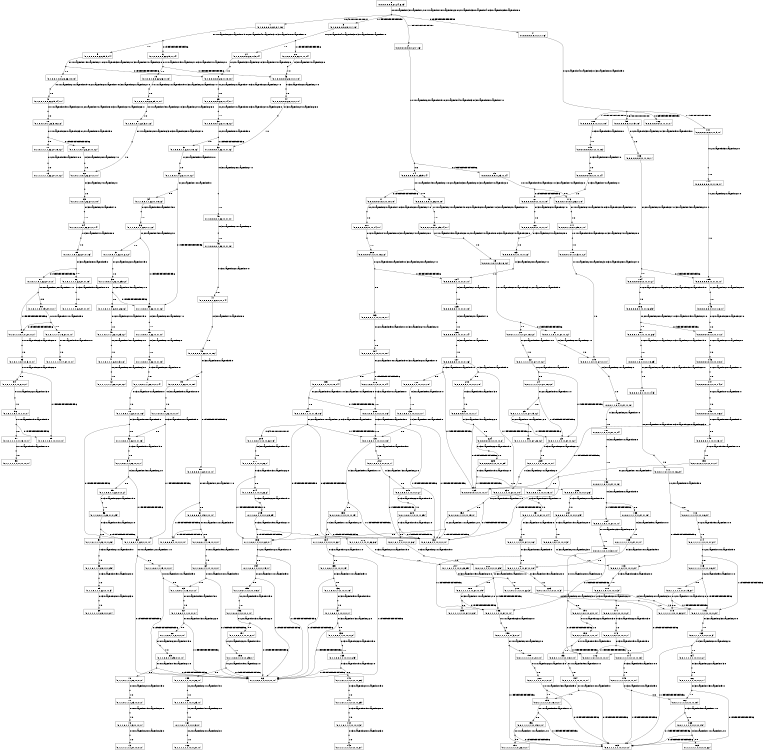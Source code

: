 digraph MDP {
size="8,5"
node [shape=box];
0 -> n0_0 [ arrowhead=none,label="0:r0_WayPoint13_WayPoint12.0r1_WayPoint18_WayPoint22.0r2_WayPoint30_WayPoint4.0r3_WayPoint25_WayPoint8.0" ];
n0_0 [ shape=point,width=0.1,height=0.1,label="" ];
n0_0 -> 1 [ label="0.6400000000000001" ];
n0_0 -> 2 [ label="0.15999999999999998" ];
n0_0 -> 3 [ label="0.15999999999999998" ];
n0_0 -> 4 [ label="0.03999999999999998" ];
1 -> n1_0 [ arrowhead=none,label="0:r1_WayPoint22_WayPoint19.0r2_WayPoint4_WayPoint3.0r3_WayPoint8_WayPoint7.0" ];
n1_0 [ shape=point,width=0.1,height=0.1,label="" ];
n1_0 -> 5 [ label="0.8" ];
n1_0 -> 6 [ label="0.19999999999999996" ];
2 -> n2_0 [ arrowhead=none,label="0:r1_WayPoint22_WayPoint19.0r2_WayPoint4_WayPoint3.0r3_WayPoint8_WayPoint7.0" ];
n2_0 [ shape=point,width=0.1,height=0.1,label="" ];
n2_0 -> 14 [ label="0.8" ];
n2_0 -> 15 [ label="0.19999999999999996" ];
3 -> n3_0 [ arrowhead=none,label="0:r2_WayPoint4_WayPoint3.0r3_WayPoint8_WayPoint7.0" ];
n3_0 [ shape=point,width=0.1,height=0.1,label="" ];
n3_0 -> 27 [ label="0.8" ];
n3_0 -> 28 [ label="0.19999999999999996" ];
4 -> n4_0 [ arrowhead=none,label="0:r2_WayPoint4_WayPoint3.0r3_WayPoint8_WayPoint9.0" ];
n4_0 [ shape=point,width=0.1,height=0.1,label="" ];
n4_0 -> 99 [ label="0.6400000000000001" ];
n4_0 -> 100 [ label="0.15999999999999998" ];
n4_0 -> 101 [ label="0.15999999999999998" ];
n4_0 -> 102 [ label="0.03999999999999998" ];
5 -> n5_0 [ arrowhead=none,label="0:r1_WayPoint19_WayPoint21.0r2_WayPoint3_WayPoint2.0r3_WayPoint7_WayPoint2.0" ];
n5_0 [ shape=point,width=0.1,height=0.1,label="" ];
n5_0 -> 7 [ label="0.8" ];
n5_0 -> 8 [ label="0.19999999999999996" ];
6 -> n6_0 [ arrowhead=none,label="0:r1_WayPoint19_WayPoint21.0r3_WayPoint7_WayPoint2.0" ];
n6_0 [ shape=point,width=0.1,height=0.1,label="" ];
n6_0 -> 43 [ label="0.19999999999999996" ];
n6_0 -> 79 [ label="0.8" ];
7 -> n7_0 [ arrowhead=none,label="0:r1_WayPoint21_WayPoint19.0r2_WayPoint2_WayPoint7.0r3_WayPoint2_WayPoint27.0" ];
n7_0 [ shape=point,width=0.1,height=0.1,label="" ];
n7_0 -> 9 [ label="1.0" ];
8 -> n8_0 [ arrowhead=none,label="0:r2_WayPoint2_WayPoint7.0r3_WayPoint2_WayPoint27.0" ];
n8_0 [ shape=point,width=0.1,height=0.1,label="" ];
n8_0 -> 29 [ label="1.0" ];
9 -> n9_0 [ arrowhead=none,label="0:r1_WayPoint19_WayPoint20.0r2_WayPoint7_WayPoint8.0r3_WayPoint27_WayPoint28.0" ];
n9_0 [ shape=point,width=0.1,height=0.1,label="" ];
n9_0 -> 10 [ label="1.0" ];
10 -> n10_0 [ arrowhead=none,label="0:r1_WayPoint20_WayPoint23.0r2_WayPoint8_WayPoint9.0" ];
n10_0 [ shape=point,width=0.1,height=0.1,label="" ];
n10_0 -> 11 [ label="0.8" ];
n10_0 -> 12 [ label="0.19999999999999996" ];
11 -> n11_0 [ arrowhead=none,label="0:r2_WayPoint9_WayPoint10.0" ];
n11_0 [ shape=point,width=0.1,height=0.1,label="" ];
n11_0 -> 13 [ label="1.0" ];
12 -> n12_0 [ arrowhead=none,label="0:r3_WayPoint28_WayPoint27.0" ];
n12_0 [ shape=point,width=0.1,height=0.1,label="" ];
n12_0 -> 82 [ label="1.0" ];
14 -> n14_0 [ arrowhead=none,label="0:r1_WayPoint19_WayPoint21.0r2_WayPoint3_WayPoint2.0r3_WayPoint7_WayPoint2.0" ];
n14_0 [ shape=point,width=0.1,height=0.1,label="" ];
n14_0 -> 16 [ label="0.8" ];
n14_0 -> 17 [ label="0.19999999999999996" ];
15 -> n15_0 [ arrowhead=none,label="0:r1_WayPoint19_WayPoint21.0r3_WayPoint7_WayPoint2.0" ];
n15_0 [ shape=point,width=0.1,height=0.1,label="" ];
n15_0 -> 176 [ label="0.8" ];
n15_0 -> 121 [ label="0.19999999999999996" ];
16 -> n16_0 [ arrowhead=none,label="0:r1_WayPoint21_WayPoint19.0r2_WayPoint2_WayPoint7.0r3_WayPoint2_WayPoint27.0" ];
n16_0 [ shape=point,width=0.1,height=0.1,label="" ];
n16_0 -> 18 [ label="1.0" ];
17 -> n17_0 [ arrowhead=none,label="0:r2_WayPoint2_WayPoint7.0r3_WayPoint2_WayPoint27.0" ];
n17_0 [ shape=point,width=0.1,height=0.1,label="" ];
n17_0 -> 201 [ label="1.0" ];
18 -> n18_0 [ arrowhead=none,label="0:r1_WayPoint19_WayPoint20.0r2_WayPoint7_WayPoint8.0r3_WayPoint27_WayPoint28.0" ];
n18_0 [ shape=point,width=0.1,height=0.1,label="" ];
n18_0 -> 19 [ label="1.0" ];
19 -> n19_0 [ arrowhead=none,label="0:r1_WayPoint20_WayPoint23.0r2_WayPoint8_WayPoint9.0" ];
n19_0 [ shape=point,width=0.1,height=0.1,label="" ];
n19_0 -> 20 [ label="0.8" ];
n19_0 -> 21 [ label="0.19999999999999996" ];
20 -> n20_0 [ arrowhead=none,label="0:r2_WayPoint9_WayPoint10.0" ];
n20_0 [ shape=point,width=0.1,height=0.1,label="" ];
n20_0 -> 22 [ label="1.0" ];
21 -> n21_0 [ arrowhead=none,label="0:r3_WayPoint28_WayPoint27.0" ];
n21_0 [ shape=point,width=0.1,height=0.1,label="" ];
n21_0 -> 179 [ label="1.0" ];
22 -> n22_0 [ arrowhead=none,label="0:r2_WayPoint10_WayPoint9.0" ];
n22_0 [ shape=point,width=0.1,height=0.1,label="" ];
n22_0 -> 23 [ label="0.19999999999999996" ];
n22_0 -> 24 [ label="0.8" ];
23 -> n23_0 [ arrowhead=none,label="0:r3_WayPoint28_WayPoint27.0" ];
n23_0 [ shape=point,width=0.1,height=0.1,label="" ];
n23_0 -> 229 [ label="1.0" ];
24 -> n24_0 [ arrowhead=none,label="0:r2_WayPoint9_WayPoint11.0" ];
n24_0 [ shape=point,width=0.1,height=0.1,label="" ];
n24_0 -> 23 [ label="0.19999999999999996" ];
n24_0 -> 25 [ label="0.8" ];
25 -> n25_0 [ arrowhead=none,label="0:r2_WayPoint11_WayPoint12.0" ];
n25_0 [ shape=point,width=0.1,height=0.1,label="" ];
n25_0 -> 23 [ label="0.19999999999999996" ];
n25_0 -> 26 [ label="0.8" ];
27 -> n27_0 [ arrowhead=none,label="0:r2_WayPoint3_WayPoint2.0r3_WayPoint7_WayPoint2.0" ];
n27_0 [ shape=point,width=0.1,height=0.1,label="" ];
n27_0 -> 8 [ label="1.0" ];
28 -> n28_0 [ arrowhead=none,label="0:r3_WayPoint7_WayPoint2.0" ];
n28_0 [ shape=point,width=0.1,height=0.1,label="" ];
n28_0 -> 43 [ label="1.0" ];
29 -> n29_0 [ arrowhead=none,label="0:r2_WayPoint7_WayPoint8.0r3_WayPoint27_WayPoint28.0" ];
n29_0 [ shape=point,width=0.1,height=0.1,label="" ];
n29_0 -> 30 [ label="1.0" ];
30 -> n30_0 [ arrowhead=none,label="0:r2_WayPoint8_WayPoint9.0" ];
n30_0 [ shape=point,width=0.1,height=0.1,label="" ];
n30_0 -> 32 [ label="0.19999999999999996" ];
n30_0 -> 31 [ label="0.8" ];
31 -> n31_0 [ arrowhead=none,label="0:r2_WayPoint9_WayPoint10.0" ];
n31_0 [ shape=point,width=0.1,height=0.1,label="" ];
n31_0 -> 33 [ label="1.0" ];
32 -> n32_0 [ arrowhead=none,label="0:r3_WayPoint28_WayPoint27.0" ];
n32_0 [ shape=point,width=0.1,height=0.1,label="" ];
n32_0 -> 45 [ label="1.0" ];
33 -> n33_0 [ arrowhead=none,label="0:r2_WayPoint10_WayPoint9.0" ];
n33_0 [ shape=point,width=0.1,height=0.1,label="" ];
n33_0 -> 34 [ label="0.8" ];
n33_0 -> 35 [ label="0.19999999999999996" ];
34 -> n34_0 [ arrowhead=none,label="0:r2_WayPoint9_WayPoint15.0" ];
n34_0 [ shape=point,width=0.1,height=0.1,label="" ];
n34_0 -> 36 [ label="1.0" ];
35 -> n35_0 [ arrowhead=none,label="0:r3_WayPoint28_WayPoint27.0" ];
n35_0 [ shape=point,width=0.1,height=0.1,label="" ];
n35_0 -> 75 [ label="1.0" ];
36 -> n36_0 [ arrowhead=none,label="0:r2_WayPoint15_WayPoint22.0" ];
n36_0 [ shape=point,width=0.1,height=0.1,label="" ];
n36_0 -> 35 [ label="0.19999999999999996" ];
n36_0 -> 37 [ label="0.8" ];
37 -> n37_0 [ arrowhead=none,label="0:r2_WayPoint22_WayPoint19.0" ];
n37_0 [ shape=point,width=0.1,height=0.1,label="" ];
n37_0 -> 38 [ label="1.0" ];
38 -> n38_0 [ arrowhead=none,label="0:r2_WayPoint19_WayPoint21.0" ];
n38_0 [ shape=point,width=0.1,height=0.1,label="" ];
n38_0 -> 35 [ label="0.19999999999999996" ];
n38_0 -> 39 [ label="0.8" ];
39 -> n39_0 [ arrowhead=none,label="0:r2_WayPoint21_WayPoint19.0" ];
n39_0 [ shape=point,width=0.1,height=0.1,label="" ];
n39_0 -> 40 [ label="1.0" ];
40 -> n40_0 [ arrowhead=none,label="0:r2_WayPoint19_WayPoint20.0" ];
n40_0 [ shape=point,width=0.1,height=0.1,label="" ];
n40_0 -> 41 [ label="1.0" ];
41 -> n41_0 [ arrowhead=none,label="0:r2_WayPoint20_WayPoint23.0" ];
n41_0 [ shape=point,width=0.1,height=0.1,label="" ];
n41_0 -> 42 [ label="1.0" ];
43 -> n43_0 [ arrowhead=none,label="0:r3_WayPoint2_WayPoint27.0" ];
n43_0 [ shape=point,width=0.1,height=0.1,label="" ];
n43_0 -> 44 [ label="1.0" ];
44 -> n44_0 [ arrowhead=none,label="0:r3_WayPoint27_WayPoint28.0" ];
n44_0 [ shape=point,width=0.1,height=0.1,label="" ];
n44_0 -> 32 [ label="1.0" ];
45 -> n45_0 [ arrowhead=none,label="0:r3_WayPoint27_WayPoint2.0" ];
n45_0 [ shape=point,width=0.1,height=0.1,label="" ];
n45_0 -> 46 [ label="1.0" ];
46 -> n46_0 [ arrowhead=none,label="0:r3_WayPoint2_WayPoint7.0" ];
n46_0 [ shape=point,width=0.1,height=0.1,label="" ];
n46_0 -> 47 [ label="1.0" ];
47 -> n47_0 [ arrowhead=none,label="0:r3_WayPoint7_WayPoint8.0" ];
n47_0 [ shape=point,width=0.1,height=0.1,label="" ];
n47_0 -> 48 [ label="1.0" ];
48 -> n48_0 [ arrowhead=none,label="0:r3_WayPoint8_WayPoint9.0" ];
n48_0 [ shape=point,width=0.1,height=0.1,label="" ];
n48_0 -> 49 [ label="0.8" ];
n48_0 -> 50 [ label="0.19999999999999996" ];
49 -> n49_0 [ arrowhead=none,label="0:r3_WayPoint9_WayPoint10.0" ];
n49_0 [ shape=point,width=0.1,height=0.1,label="" ];
n49_0 -> 51 [ label="1.0" ];
50 -> n50_0 [ arrowhead=none,label="0:r0_WayPoint12_WayPoint11.0" ];
n50_0 [ shape=point,width=0.1,height=0.1,label="" ];
n50_0 -> 61 [ label="0.8" ];
n50_0 -> 62 [ label="0.19999999999999996" ];
51 -> n51_0 [ arrowhead=none,label="0:r3_WayPoint10_WayPoint9.0" ];
n51_0 [ shape=point,width=0.1,height=0.1,label="" ];
n51_0 -> 52 [ label="0.8" ];
n51_0 -> 53 [ label="0.19999999999999996" ];
52 -> n52_0 [ arrowhead=none,label="0:r3_WayPoint9_WayPoint15.0" ];
n52_0 [ shape=point,width=0.1,height=0.1,label="" ];
n52_0 -> 54 [ label="1.0" ];
53 -> n53_0 [ arrowhead=none,label="0:r0_WayPoint12_WayPoint11.0" ];
n53_0 [ shape=point,width=0.1,height=0.1,label="" ];
n53_0 -> 66 [ label="0.19999999999999996" ];
n53_0 -> 74 [ label="0.8" ];
54 -> n54_0 [ arrowhead=none,label="0:r3_WayPoint15_WayPoint22.0" ];
n54_0 [ shape=point,width=0.1,height=0.1,label="" ];
n54_0 -> 53 [ label="0.19999999999999996" ];
n54_0 -> 55 [ label="0.8" ];
55 -> n55_0 [ arrowhead=none,label="0:r3_WayPoint22_WayPoint19.0" ];
n55_0 [ shape=point,width=0.1,height=0.1,label="" ];
n55_0 -> 56 [ label="1.0" ];
56 -> n56_0 [ arrowhead=none,label="0:r3_WayPoint19_WayPoint21.0" ];
n56_0 [ shape=point,width=0.1,height=0.1,label="" ];
n56_0 -> 53 [ label="0.19999999999999996" ];
n56_0 -> 57 [ label="0.8" ];
57 -> n57_0 [ arrowhead=none,label="0:r3_WayPoint21_WayPoint19.0" ];
n57_0 [ shape=point,width=0.1,height=0.1,label="" ];
n57_0 -> 58 [ label="1.0" ];
58 -> n58_0 [ arrowhead=none,label="0:r3_WayPoint19_WayPoint20.0" ];
n58_0 [ shape=point,width=0.1,height=0.1,label="" ];
n58_0 -> 59 [ label="1.0" ];
59 -> n59_0 [ arrowhead=none,label="0:r3_WayPoint20_WayPoint23.0" ];
n59_0 [ shape=point,width=0.1,height=0.1,label="" ];
n59_0 -> 60 [ label="1.0" ];
61 -> n61_0 [ arrowhead=none,label="0:r0_WayPoint11_WayPoint9.0" ];
n61_0 [ shape=point,width=0.1,height=0.1,label="" ];
n61_0 -> 62 [ label="0.19999999999999996" ];
n61_0 -> 63 [ label="0.8" ];
63 -> n63_0 [ arrowhead=none,label="0:r0_WayPoint9_WayPoint10.0" ];
n63_0 [ shape=point,width=0.1,height=0.1,label="" ];
n63_0 -> 64 [ label="1.0" ];
64 -> n64_0 [ arrowhead=none,label="0:r0_WayPoint10_WayPoint9.0" ];
n64_0 [ shape=point,width=0.1,height=0.1,label="" ];
n64_0 -> 65 [ label="0.8" ];
n64_0 -> 66 [ label="0.19999999999999996" ];
65 -> n65_0 [ arrowhead=none,label="0:r0_WayPoint9_WayPoint15.0" ];
n65_0 [ shape=point,width=0.1,height=0.1,label="" ];
n65_0 -> 67 [ label="1.0" ];
67 -> n67_0 [ arrowhead=none,label="0:r0_WayPoint15_WayPoint22.0" ];
n67_0 [ shape=point,width=0.1,height=0.1,label="" ];
n67_0 -> 66 [ label="0.19999999999999996" ];
n67_0 -> 68 [ label="0.8" ];
68 -> n68_0 [ arrowhead=none,label="0:r0_WayPoint22_WayPoint19.0" ];
n68_0 [ shape=point,width=0.1,height=0.1,label="" ];
n68_0 -> 69 [ label="1.0" ];
69 -> n69_0 [ arrowhead=none,label="0:r0_WayPoint19_WayPoint21.0" ];
n69_0 [ shape=point,width=0.1,height=0.1,label="" ];
n69_0 -> 66 [ label="0.19999999999999996" ];
n69_0 -> 70 [ label="0.8" ];
70 -> n70_0 [ arrowhead=none,label="0:r0_WayPoint21_WayPoint19.0" ];
n70_0 [ shape=point,width=0.1,height=0.1,label="" ];
n70_0 -> 71 [ label="1.0" ];
71 -> n71_0 [ arrowhead=none,label="0:r0_WayPoint19_WayPoint20.0" ];
n71_0 [ shape=point,width=0.1,height=0.1,label="" ];
n71_0 -> 72 [ label="1.0" ];
72 -> n72_0 [ arrowhead=none,label="0:r0_WayPoint20_WayPoint23.0" ];
n72_0 [ shape=point,width=0.1,height=0.1,label="" ];
n72_0 -> 73 [ label="1.0" ];
74 -> n74_0 [ arrowhead=none,label="0:r0_WayPoint11_WayPoint9.0" ];
n74_0 [ shape=point,width=0.1,height=0.1,label="" ];
n74_0 -> 65 [ label="0.8" ];
n74_0 -> 66 [ label="0.19999999999999996" ];
75 -> n75_0 [ arrowhead=none,label="0:r3_WayPoint27_WayPoint2.0" ];
n75_0 [ shape=point,width=0.1,height=0.1,label="" ];
n75_0 -> 76 [ label="1.0" ];
76 -> n76_0 [ arrowhead=none,label="0:r3_WayPoint2_WayPoint7.0" ];
n76_0 [ shape=point,width=0.1,height=0.1,label="" ];
n76_0 -> 77 [ label="1.0" ];
77 -> n77_0 [ arrowhead=none,label="0:r3_WayPoint7_WayPoint8.0" ];
n77_0 [ shape=point,width=0.1,height=0.1,label="" ];
n77_0 -> 78 [ label="1.0" ];
78 -> n78_0 [ arrowhead=none,label="0:r3_WayPoint8_WayPoint9.0" ];
n78_0 [ shape=point,width=0.1,height=0.1,label="" ];
n78_0 -> 52 [ label="0.8" ];
n78_0 -> 53 [ label="0.19999999999999996" ];
79 -> n79_0 [ arrowhead=none,label="0:r1_WayPoint21_WayPoint19.0r3_WayPoint2_WayPoint27.0" ];
n79_0 [ shape=point,width=0.1,height=0.1,label="" ];
n79_0 -> 80 [ label="1.0" ];
80 -> n80_0 [ arrowhead=none,label="0:r1_WayPoint19_WayPoint20.0r3_WayPoint27_WayPoint28.0" ];
n80_0 [ shape=point,width=0.1,height=0.1,label="" ];
n80_0 -> 81 [ label="1.0" ];
81 -> n81_0 [ arrowhead=none,label="0:r1_WayPoint20_WayPoint23.0r3_WayPoint28_WayPoint27.0" ];
n81_0 [ shape=point,width=0.1,height=0.1,label="" ];
n81_0 -> 82 [ label="1.0" ];
82 -> n82_0 [ arrowhead=none,label="0:r3_WayPoint27_WayPoint2.0" ];
n82_0 [ shape=point,width=0.1,height=0.1,label="" ];
n82_0 -> 83 [ label="1.0" ];
83 -> n83_0 [ arrowhead=none,label="0:r3_WayPoint2_WayPoint7.0" ];
n83_0 [ shape=point,width=0.1,height=0.1,label="" ];
n83_0 -> 84 [ label="1.0" ];
84 -> n84_0 [ arrowhead=none,label="0:r3_WayPoint7_WayPoint8.0" ];
n84_0 [ shape=point,width=0.1,height=0.1,label="" ];
n84_0 -> 85 [ label="1.0" ];
85 -> n85_0 [ arrowhead=none,label="0:r3_WayPoint8_WayPoint9.0" ];
n85_0 [ shape=point,width=0.1,height=0.1,label="" ];
n85_0 -> 86 [ label="0.8" ];
n85_0 -> 87 [ label="0.19999999999999996" ];
86 -> n86_0 [ arrowhead=none,label="0:r3_WayPoint9_WayPoint10.0" ];
n86_0 [ shape=point,width=0.1,height=0.1,label="" ];
n86_0 -> 88 [ label="1.0" ];
87 -> n87_0 [ arrowhead=none,label="0:r0_WayPoint12_WayPoint11.0" ];
n87_0 [ shape=point,width=0.1,height=0.1,label="" ];
n87_0 -> 89 [ label="0.19999999999999996" ];
n87_0 -> 90 [ label="0.8" ];
89 -> n89_0 [ arrowhead=none,label="0:r1_WayPoint23_WayPoint20.0" ];
n89_0 [ shape=point,width=0.1,height=0.1,label="" ];
n89_0 -> 93 [ label="1.0" ];
90 -> n90_0 [ arrowhead=none,label="0:r0_WayPoint11_WayPoint9.0" ];
n90_0 [ shape=point,width=0.1,height=0.1,label="" ];
n90_0 -> 89 [ label="0.19999999999999996" ];
n90_0 -> 91 [ label="0.8" ];
91 -> n91_0 [ arrowhead=none,label="0:r0_WayPoint9_WayPoint10.0" ];
n91_0 [ shape=point,width=0.1,height=0.1,label="" ];
n91_0 -> 92 [ label="1.0" ];
93 -> n93_0 [ arrowhead=none,label="0:r1_WayPoint20_WayPoint22.0" ];
n93_0 [ shape=point,width=0.1,height=0.1,label="" ];
n93_0 -> 94 [ label="0.8" ];
n93_0 -> 95 [ label="0.19999999999999996" ];
94 -> n94_0 [ arrowhead=none,label="0:r1_WayPoint22_WayPoint15.0" ];
n94_0 [ shape=point,width=0.1,height=0.1,label="" ];
n94_0 -> 96 [ label="1.0" ];
96 -> n96_0 [ arrowhead=none,label="0:r1_WayPoint15_WayPoint9.0" ];
n96_0 [ shape=point,width=0.1,height=0.1,label="" ];
n96_0 -> 97 [ label="0.8" ];
n96_0 -> 95 [ label="0.19999999999999996" ];
97 -> n97_0 [ arrowhead=none,label="0:r1_WayPoint9_WayPoint10.0" ];
n97_0 [ shape=point,width=0.1,height=0.1,label="" ];
n97_0 -> 98 [ label="1.0" ];
99 -> n99_0 [ arrowhead=none,label="0:r2_WayPoint3_WayPoint2.0r3_WayPoint9_WayPoint15.0" ];
n99_0 [ shape=point,width=0.1,height=0.1,label="" ];
n99_0 -> 103 [ label="1.0" ];
100 -> n100_0 [ arrowhead=none,label="0:r3_WayPoint9_WayPoint8.0" ];
n100_0 [ shape=point,width=0.1,height=0.1,label="" ];
n100_0 -> 119 [ label="1.0" ];
101 -> n101_0 [ arrowhead=none,label="0:r2_WayPoint3_WayPoint2.0" ];
n101_0 [ shape=point,width=0.1,height=0.1,label="" ];
n101_0 -> 144 [ label="1.0" ];
103 -> n103_0 [ arrowhead=none,label="0:r2_WayPoint2_WayPoint27.0r3_WayPoint15_WayPoint22.0" ];
n103_0 [ shape=point,width=0.1,height=0.1,label="" ];
n103_0 -> 104 [ label="0.8" ];
n103_0 -> 105 [ label="0.19999999999999996" ];
104 -> n104_0 [ arrowhead=none,label="0:r2_WayPoint27_WayPoint28.0r3_WayPoint22_WayPoint19.0" ];
n104_0 [ shape=point,width=0.1,height=0.1,label="" ];
n104_0 -> 106 [ label="1.0" ];
105 -> n105_0 [ arrowhead=none,label="0:r2_WayPoint27_WayPoint28.0" ];
n105_0 [ shape=point,width=0.1,height=0.1,label="" ];
n105_0 -> 145 [ label="1.0" ];
106 -> n106_0 [ arrowhead=none,label="0:r2_WayPoint28_WayPoint27.0r3_WayPoint19_WayPoint21.0" ];
n106_0 [ shape=point,width=0.1,height=0.1,label="" ];
n106_0 -> 107 [ label="0.8" ];
n106_0 -> 108 [ label="0.19999999999999996" ];
107 -> n107_0 [ arrowhead=none,label="0:r2_WayPoint27_WayPoint2.0r3_WayPoint21_WayPoint19.0" ];
n107_0 [ shape=point,width=0.1,height=0.1,label="" ];
n107_0 -> 109 [ label="1.0" ];
108 -> n108_0 [ arrowhead=none,label="0:r2_WayPoint27_WayPoint2.0" ];
n108_0 [ shape=point,width=0.1,height=0.1,label="" ];
n108_0 -> 146 [ label="1.0" ];
109 -> n109_0 [ arrowhead=none,label="0:r2_WayPoint2_WayPoint7.0r3_WayPoint19_WayPoint20.0" ];
n109_0 [ shape=point,width=0.1,height=0.1,label="" ];
n109_0 -> 110 [ label="1.0" ];
110 -> n110_0 [ arrowhead=none,label="0:r2_WayPoint7_WayPoint8.0r3_WayPoint20_WayPoint23.0" ];
n110_0 [ shape=point,width=0.1,height=0.1,label="" ];
n110_0 -> 111 [ label="1.0" ];
111 -> n111_0 [ arrowhead=none,label="0:r2_WayPoint8_WayPoint9.0" ];
n111_0 [ shape=point,width=0.1,height=0.1,label="" ];
n111_0 -> 112 [ label="0.8" ];
n111_0 -> 113 [ label="0.19999999999999996" ];
112 -> n112_0 [ arrowhead=none,label="0:r2_WayPoint9_WayPoint10.0" ];
n112_0 [ shape=point,width=0.1,height=0.1,label="" ];
n112_0 -> 114 [ label="1.0" ];
113 -> n113_0 [ arrowhead=none,label="0:r3_WayPoint23_WayPoint20.0" ];
n113_0 [ shape=point,width=0.1,height=0.1,label="" ];
n113_0 -> 170 [ label="1.0" ];
114 -> n114_0 [ arrowhead=none,label="0:r2_WayPoint10_WayPoint9.0" ];
n114_0 [ shape=point,width=0.1,height=0.1,label="" ];
n114_0 -> 115 [ label="0.8" ];
n114_0 -> 116 [ label="0.19999999999999996" ];
115 -> n115_0 [ arrowhead=none,label="0:r2_WayPoint9_WayPoint11.0" ];
n115_0 [ shape=point,width=0.1,height=0.1,label="" ];
n115_0 -> 116 [ label="0.19999999999999996" ];
n115_0 -> 117 [ label="0.8" ];
116 -> n116_0 [ arrowhead=none,label="0:r3_WayPoint23_WayPoint20.0" ];
n116_0 [ shape=point,width=0.1,height=0.1,label="" ];
n116_0 -> 163 [ label="1.0" ];
117 -> n117_0 [ arrowhead=none,label="0:r2_WayPoint11_WayPoint12.0" ];
n117_0 [ shape=point,width=0.1,height=0.1,label="" ];
n117_0 -> 116 [ label="0.19999999999999996" ];
n117_0 -> 118 [ label="0.8" ];
119 -> n119_0 [ arrowhead=none,label="0:r3_WayPoint8_WayPoint7.0" ];
n119_0 [ shape=point,width=0.1,height=0.1,label="" ];
n119_0 -> 120 [ label="1.0" ];
120 -> n120_0 [ arrowhead=none,label="0:r3_WayPoint7_WayPoint2.0" ];
n120_0 [ shape=point,width=0.1,height=0.1,label="" ];
n120_0 -> 121 [ label="1.0" ];
121 -> n121_0 [ arrowhead=none,label="0:r3_WayPoint2_WayPoint27.0" ];
n121_0 [ shape=point,width=0.1,height=0.1,label="" ];
n121_0 -> 122 [ label="1.0" ];
122 -> n122_0 [ arrowhead=none,label="0:r3_WayPoint27_WayPoint28.0" ];
n122_0 [ shape=point,width=0.1,height=0.1,label="" ];
n122_0 -> 123 [ label="1.0" ];
123 -> n123_0 [ arrowhead=none,label="0:r3_WayPoint28_WayPoint27.0" ];
n123_0 [ shape=point,width=0.1,height=0.1,label="" ];
n123_0 -> 124 [ label="1.0" ];
124 -> n124_0 [ arrowhead=none,label="0:r3_WayPoint27_WayPoint2.0" ];
n124_0 [ shape=point,width=0.1,height=0.1,label="" ];
n124_0 -> 125 [ label="1.0" ];
125 -> n125_0 [ arrowhead=none,label="0:r3_WayPoint2_WayPoint7.0" ];
n125_0 [ shape=point,width=0.1,height=0.1,label="" ];
n125_0 -> 126 [ label="1.0" ];
126 -> n126_0 [ arrowhead=none,label="0:r3_WayPoint7_WayPoint8.0" ];
n126_0 [ shape=point,width=0.1,height=0.1,label="" ];
n126_0 -> 127 [ label="1.0" ];
127 -> n127_0 [ arrowhead=none,label="0:r3_WayPoint8_WayPoint9.0" ];
n127_0 [ shape=point,width=0.1,height=0.1,label="" ];
n127_0 -> 128 [ label="0.8" ];
n127_0 -> 129 [ label="0.19999999999999996" ];
127 -> n127_1 [ arrowhead=none,label="1:r3_WayPoint8_WayPoint9.0" ];
n127_1 [ shape=point,width=0.1,height=0.1,label="" ];
n127_1 -> 129 [ label="0.19999999999999996" ];
n127_1 -> 210 [ label="0.8" ];
128 -> n128_0 [ arrowhead=none,label="0:r3_WayPoint9_WayPoint10.0" ];
n128_0 [ shape=point,width=0.1,height=0.1,label="" ];
n128_0 -> 130 [ label="1.0" ];
130 -> n130_0 [ arrowhead=none,label="0:r3_WayPoint10_WayPoint9.0" ];
n130_0 [ shape=point,width=0.1,height=0.1,label="" ];
n130_0 -> 131 [ label="0.8" ];
n130_0 -> 132 [ label="0.19999999999999996" ];
131 -> n131_0 [ arrowhead=none,label="0:r3_WayPoint9_WayPoint11.0" ];
n131_0 [ shape=point,width=0.1,height=0.1,label="" ];
n131_0 -> 132 [ label="0.19999999999999996" ];
n131_0 -> 133 [ label="0.8" ];
131 -> n131_1 [ arrowhead=none,label="1:r3_WayPoint9_WayPoint15.0" ];
n131_1 [ shape=point,width=0.1,height=0.1,label="" ];
n131_1 -> 212 [ label="1.0" ];
133 -> n133_0 [ arrowhead=none,label="0:r3_WayPoint11_WayPoint12.0" ];
n133_0 [ shape=point,width=0.1,height=0.1,label="" ];
n133_0 -> 132 [ label="0.19999999999999996" ];
n133_0 -> 134 [ label="0.8" ];
134 -> n134_0 [ arrowhead=none,label="0:r3_WayPoint12_WayPoint11.0" ];
n134_0 [ shape=point,width=0.1,height=0.1,label="" ];
n134_0 -> 66 [ label="0.19999999999999996" ];
n134_0 -> 135 [ label="0.8" ];
135 -> n135_0 [ arrowhead=none,label="0:r3_WayPoint11_WayPoint9.0" ];
n135_0 [ shape=point,width=0.1,height=0.1,label="" ];
n135_0 -> 66 [ label="0.19999999999999996" ];
n135_0 -> 136 [ label="0.8" ];
136 -> n136_0 [ arrowhead=none,label="0:r3_WayPoint9_WayPoint15.0" ];
n136_0 [ shape=point,width=0.1,height=0.1,label="" ];
n136_0 -> 137 [ label="1.0" ];
137 -> n137_0 [ arrowhead=none,label="0:r3_WayPoint15_WayPoint22.0" ];
n137_0 [ shape=point,width=0.1,height=0.1,label="" ];
n137_0 -> 66 [ label="0.19999999999999996" ];
n137_0 -> 138 [ label="0.8" ];
138 -> n138_0 [ arrowhead=none,label="0:r3_WayPoint22_WayPoint19.0" ];
n138_0 [ shape=point,width=0.1,height=0.1,label="" ];
n138_0 -> 139 [ label="1.0" ];
139 -> n139_0 [ arrowhead=none,label="0:r3_WayPoint19_WayPoint21.0" ];
n139_0 [ shape=point,width=0.1,height=0.1,label="" ];
n139_0 -> 66 [ label="0.19999999999999996" ];
n139_0 -> 140 [ label="0.8" ];
140 -> n140_0 [ arrowhead=none,label="0:r3_WayPoint21_WayPoint19.0" ];
n140_0 [ shape=point,width=0.1,height=0.1,label="" ];
n140_0 -> 141 [ label="1.0" ];
141 -> n141_0 [ arrowhead=none,label="0:r3_WayPoint19_WayPoint20.0" ];
n141_0 [ shape=point,width=0.1,height=0.1,label="" ];
n141_0 -> 142 [ label="1.0" ];
142 -> n142_0 [ arrowhead=none,label="0:r3_WayPoint20_WayPoint23.0" ];
n142_0 [ shape=point,width=0.1,height=0.1,label="" ];
n142_0 -> 143 [ label="1.0" ];
144 -> n144_0 [ arrowhead=none,label="0:r2_WayPoint2_WayPoint27.0" ];
n144_0 [ shape=point,width=0.1,height=0.1,label="" ];
n144_0 -> 105 [ label="1.0" ];
145 -> n145_0 [ arrowhead=none,label="0:r2_WayPoint28_WayPoint27.0" ];
n145_0 [ shape=point,width=0.1,height=0.1,label="" ];
n145_0 -> 108 [ label="1.0" ];
146 -> n146_0 [ arrowhead=none,label="0:r2_WayPoint2_WayPoint7.0" ];
n146_0 [ shape=point,width=0.1,height=0.1,label="" ];
n146_0 -> 147 [ label="1.0" ];
147 -> n147_0 [ arrowhead=none,label="0:r2_WayPoint7_WayPoint8.0" ];
n147_0 [ shape=point,width=0.1,height=0.1,label="" ];
n147_0 -> 148 [ label="1.0" ];
148 -> n148_0 [ arrowhead=none,label="0:r2_WayPoint8_WayPoint9.0" ];
n148_0 [ shape=point,width=0.1,height=0.1,label="" ];
n148_0 -> 129 [ label="0.19999999999999996" ];
n148_0 -> 149 [ label="0.8" ];
149 -> n149_0 [ arrowhead=none,label="0:r2_WayPoint9_WayPoint10.0" ];
n149_0 [ shape=point,width=0.1,height=0.1,label="" ];
n149_0 -> 150 [ label="1.0" ];
150 -> n150_0 [ arrowhead=none,label="0:r2_WayPoint10_WayPoint9.0" ];
n150_0 [ shape=point,width=0.1,height=0.1,label="" ];
n150_0 -> 132 [ label="0.19999999999999996" ];
n150_0 -> 151 [ label="0.8" ];
151 -> n151_0 [ arrowhead=none,label="0:r2_WayPoint9_WayPoint11.0" ];
n151_0 [ shape=point,width=0.1,height=0.1,label="" ];
n151_0 -> 132 [ label="0.19999999999999996" ];
n151_0 -> 152 [ label="0.8" ];
152 -> n152_0 [ arrowhead=none,label="0:r2_WayPoint11_WayPoint12.0" ];
n152_0 [ shape=point,width=0.1,height=0.1,label="" ];
n152_0 -> 132 [ label="0.19999999999999996" ];
n152_0 -> 153 [ label="0.8" ];
153 -> n153_0 [ arrowhead=none,label="0:r2_WayPoint12_WayPoint11.0" ];
n153_0 [ shape=point,width=0.1,height=0.1,label="" ];
n153_0 -> 66 [ label="0.19999999999999996" ];
n153_0 -> 154 [ label="0.8" ];
154 -> n154_0 [ arrowhead=none,label="0:r2_WayPoint11_WayPoint9.0" ];
n154_0 [ shape=point,width=0.1,height=0.1,label="" ];
n154_0 -> 66 [ label="0.19999999999999996" ];
n154_0 -> 155 [ label="0.8" ];
155 -> n155_0 [ arrowhead=none,label="0:r2_WayPoint9_WayPoint15.0" ];
n155_0 [ shape=point,width=0.1,height=0.1,label="" ];
n155_0 -> 156 [ label="1.0" ];
156 -> n156_0 [ arrowhead=none,label="0:r2_WayPoint15_WayPoint22.0" ];
n156_0 [ shape=point,width=0.1,height=0.1,label="" ];
n156_0 -> 66 [ label="0.19999999999999996" ];
n156_0 -> 157 [ label="0.8" ];
157 -> n157_0 [ arrowhead=none,label="0:r2_WayPoint22_WayPoint19.0" ];
n157_0 [ shape=point,width=0.1,height=0.1,label="" ];
n157_0 -> 158 [ label="1.0" ];
158 -> n158_0 [ arrowhead=none,label="0:r2_WayPoint19_WayPoint21.0" ];
n158_0 [ shape=point,width=0.1,height=0.1,label="" ];
n158_0 -> 66 [ label="0.19999999999999996" ];
n158_0 -> 159 [ label="0.8" ];
159 -> n159_0 [ arrowhead=none,label="0:r2_WayPoint21_WayPoint19.0" ];
n159_0 [ shape=point,width=0.1,height=0.1,label="" ];
n159_0 -> 160 [ label="1.0" ];
160 -> n160_0 [ arrowhead=none,label="0:r2_WayPoint19_WayPoint20.0" ];
n160_0 [ shape=point,width=0.1,height=0.1,label="" ];
n160_0 -> 161 [ label="1.0" ];
161 -> n161_0 [ arrowhead=none,label="0:r2_WayPoint20_WayPoint23.0" ];
n161_0 [ shape=point,width=0.1,height=0.1,label="" ];
n161_0 -> 162 [ label="1.0" ];
163 -> n163_0 [ arrowhead=none,label="0:r3_WayPoint20_WayPoint22.0" ];
n163_0 [ shape=point,width=0.1,height=0.1,label="" ];
n163_0 -> 164 [ label="0.8" ];
n163_0 -> 165 [ label="0.19999999999999996" ];
164 -> n164_0 [ arrowhead=none,label="0:r3_WayPoint22_WayPoint15.0" ];
n164_0 [ shape=point,width=0.1,height=0.1,label="" ];
n164_0 -> 166 [ label="1.0" ];
166 -> n166_0 [ arrowhead=none,label="0:r3_WayPoint15_WayPoint9.0" ];
n166_0 [ shape=point,width=0.1,height=0.1,label="" ];
n166_0 -> 165 [ label="0.19999999999999996" ];
n166_0 -> 167 [ label="0.8" ];
167 -> n167_0 [ arrowhead=none,label="0:r3_WayPoint9_WayPoint11.0" ];
n167_0 [ shape=point,width=0.1,height=0.1,label="" ];
n167_0 -> 165 [ label="0.19999999999999996" ];
n167_0 -> 168 [ label="0.8" ];
168 -> n168_0 [ arrowhead=none,label="0:r3_WayPoint11_WayPoint12.0" ];
n168_0 [ shape=point,width=0.1,height=0.1,label="" ];
n168_0 -> 165 [ label="0.19999999999999996" ];
n168_0 -> 169 [ label="0.8" ];
170 -> n170_0 [ arrowhead=none,label="0:r3_WayPoint20_WayPoint22.0" ];
n170_0 [ shape=point,width=0.1,height=0.1,label="" ];
n170_0 -> 171 [ label="0.8" ];
n170_0 -> 172 [ label="0.19999999999999996" ];
171 -> n171_0 [ arrowhead=none,label="0:r3_WayPoint22_WayPoint15.0" ];
n171_0 [ shape=point,width=0.1,height=0.1,label="" ];
n171_0 -> 173 [ label="1.0" ];
173 -> n173_0 [ arrowhead=none,label="0:r3_WayPoint15_WayPoint9.0" ];
n173_0 [ shape=point,width=0.1,height=0.1,label="" ];
n173_0 -> 172 [ label="0.19999999999999996" ];
n173_0 -> 174 [ label="0.8" ];
174 -> n174_0 [ arrowhead=none,label="0:r3_WayPoint9_WayPoint10.0" ];
n174_0 [ shape=point,width=0.1,height=0.1,label="" ];
n174_0 -> 175 [ label="1.0" ];
175 -> n175_0 [ arrowhead=none,label="0:r3_WayPoint10_WayPoint9.0" ];
n175_0 [ shape=point,width=0.1,height=0.1,label="" ];
n175_0 -> 165 [ label="0.19999999999999996" ];
n175_0 -> 167 [ label="0.8" ];
176 -> n176_0 [ arrowhead=none,label="0:r1_WayPoint21_WayPoint19.0r3_WayPoint2_WayPoint27.0" ];
n176_0 [ shape=point,width=0.1,height=0.1,label="" ];
n176_0 -> 177 [ label="1.0" ];
177 -> n177_0 [ arrowhead=none,label="0:r1_WayPoint19_WayPoint20.0r3_WayPoint27_WayPoint28.0" ];
n177_0 [ shape=point,width=0.1,height=0.1,label="" ];
n177_0 -> 178 [ label="1.0" ];
178 -> n178_0 [ arrowhead=none,label="0:r1_WayPoint20_WayPoint23.0r3_WayPoint28_WayPoint27.0" ];
n178_0 [ shape=point,width=0.1,height=0.1,label="" ];
n178_0 -> 179 [ label="1.0" ];
179 -> n179_0 [ arrowhead=none,label="0:r3_WayPoint27_WayPoint2.0" ];
n179_0 [ shape=point,width=0.1,height=0.1,label="" ];
n179_0 -> 180 [ label="1.0" ];
180 -> n180_0 [ arrowhead=none,label="0:r3_WayPoint2_WayPoint7.0" ];
n180_0 [ shape=point,width=0.1,height=0.1,label="" ];
n180_0 -> 181 [ label="1.0" ];
181 -> n181_0 [ arrowhead=none,label="0:r3_WayPoint7_WayPoint8.0" ];
n181_0 [ shape=point,width=0.1,height=0.1,label="" ];
n181_0 -> 182 [ label="1.0" ];
182 -> n182_0 [ arrowhead=none,label="0:r3_WayPoint8_WayPoint9.0" ];
n182_0 [ shape=point,width=0.1,height=0.1,label="" ];
n182_0 -> 183 [ label="0.8" ];
n182_0 -> 184 [ label="0.19999999999999996" ];
183 -> n183_0 [ arrowhead=none,label="0:r3_WayPoint9_WayPoint10.0" ];
n183_0 [ shape=point,width=0.1,height=0.1,label="" ];
n183_0 -> 185 [ label="1.0" ];
184 -> n184_0 [ arrowhead=none,label="0:r1_WayPoint23_WayPoint20.0" ];
n184_0 [ shape=point,width=0.1,height=0.1,label="" ];
n184_0 -> 190 [ label="1.0" ];
185 -> n185_0 [ arrowhead=none,label="0:r3_WayPoint10_WayPoint9.0" ];
n185_0 [ shape=point,width=0.1,height=0.1,label="" ];
n185_0 -> 186 [ label="0.19999999999999996" ];
n185_0 -> 187 [ label="0.8" ];
186 -> n186_0 [ arrowhead=none,label="0:r1_WayPoint23_WayPoint20.0" ];
n186_0 [ shape=point,width=0.1,height=0.1,label="" ];
n186_0 -> 198 [ label="1.0" ];
187 -> n187_0 [ arrowhead=none,label="0:r3_WayPoint9_WayPoint11.0" ];
n187_0 [ shape=point,width=0.1,height=0.1,label="" ];
n187_0 -> 186 [ label="0.19999999999999996" ];
n187_0 -> 188 [ label="0.8" ];
188 -> n188_0 [ arrowhead=none,label="0:r3_WayPoint11_WayPoint12.0" ];
n188_0 [ shape=point,width=0.1,height=0.1,label="" ];
n188_0 -> 186 [ label="0.19999999999999996" ];
n188_0 -> 189 [ label="0.8" ];
190 -> n190_0 [ arrowhead=none,label="0:r1_WayPoint20_WayPoint22.0" ];
n190_0 [ shape=point,width=0.1,height=0.1,label="" ];
n190_0 -> 172 [ label="0.19999999999999996" ];
n190_0 -> 191 [ label="0.8" ];
191 -> n191_0 [ arrowhead=none,label="0:r1_WayPoint22_WayPoint15.0" ];
n191_0 [ shape=point,width=0.1,height=0.1,label="" ];
n191_0 -> 192 [ label="1.0" ];
192 -> n192_0 [ arrowhead=none,label="0:r1_WayPoint15_WayPoint9.0" ];
n192_0 [ shape=point,width=0.1,height=0.1,label="" ];
n192_0 -> 193 [ label="0.8" ];
n192_0 -> 172 [ label="0.19999999999999996" ];
193 -> n193_0 [ arrowhead=none,label="0:r1_WayPoint9_WayPoint10.0" ];
n193_0 [ shape=point,width=0.1,height=0.1,label="" ];
n193_0 -> 194 [ label="1.0" ];
194 -> n194_0 [ arrowhead=none,label="0:r1_WayPoint10_WayPoint9.0" ];
n194_0 [ shape=point,width=0.1,height=0.1,label="" ];
n194_0 -> 195 [ label="0.8" ];
n194_0 -> 165 [ label="0.19999999999999996" ];
195 -> n195_0 [ arrowhead=none,label="0:r1_WayPoint9_WayPoint11.0" ];
n195_0 [ shape=point,width=0.1,height=0.1,label="" ];
n195_0 -> 196 [ label="0.8" ];
n195_0 -> 165 [ label="0.19999999999999996" ];
196 -> n196_0 [ arrowhead=none,label="0:r1_WayPoint11_WayPoint12.0" ];
n196_0 [ shape=point,width=0.1,height=0.1,label="" ];
n196_0 -> 197 [ label="0.8" ];
n196_0 -> 165 [ label="0.19999999999999996" ];
198 -> n198_0 [ arrowhead=none,label="0:r1_WayPoint20_WayPoint22.0" ];
n198_0 [ shape=point,width=0.1,height=0.1,label="" ];
n198_0 -> 165 [ label="0.19999999999999996" ];
n198_0 -> 199 [ label="0.8" ];
199 -> n199_0 [ arrowhead=none,label="0:r1_WayPoint22_WayPoint15.0" ];
n199_0 [ shape=point,width=0.1,height=0.1,label="" ];
n199_0 -> 200 [ label="1.0" ];
200 -> n200_0 [ arrowhead=none,label="0:r1_WayPoint15_WayPoint9.0" ];
n200_0 [ shape=point,width=0.1,height=0.1,label="" ];
n200_0 -> 195 [ label="0.8" ];
n200_0 -> 165 [ label="0.19999999999999996" ];
201 -> n201_0 [ arrowhead=none,label="0:r2_WayPoint7_WayPoint8.0r3_WayPoint27_WayPoint28.0" ];
n201_0 [ shape=point,width=0.1,height=0.1,label="" ];
n201_0 -> 202 [ label="1.0" ];
202 -> n202_0 [ arrowhead=none,label="0:r2_WayPoint8_WayPoint9.0r3_WayPoint28_WayPoint27.0" ];
n202_0 [ shape=point,width=0.1,height=0.1,label="" ];
n202_0 -> 203 [ label="0.8" ];
n202_0 -> 124 [ label="0.19999999999999996" ];
203 -> n203_0 [ arrowhead=none,label="0:r2_WayPoint9_WayPoint10.0r3_WayPoint27_WayPoint2.0" ];
n203_0 [ shape=point,width=0.1,height=0.1,label="" ];
n203_0 -> 204 [ label="1.0" ];
204 -> n204_0 [ arrowhead=none,label="0:r2_WayPoint10_WayPoint9.0r3_WayPoint2_WayPoint7.0" ];
n204_0 [ shape=point,width=0.1,height=0.1,label="" ];
n204_0 -> 205 [ label="0.8" ];
n204_0 -> 206 [ label="0.19999999999999996" ];
205 -> n205_0 [ arrowhead=none,label="0:r2_WayPoint9_WayPoint11.0r3_WayPoint7_WayPoint8.0" ];
n205_0 [ shape=point,width=0.1,height=0.1,label="" ];
n205_0 -> 208 [ label="0.19999999999999996" ];
n205_0 -> 207 [ label="0.8" ];
206 -> n206_0 [ arrowhead=none,label="0:r3_WayPoint7_WayPoint8.0" ];
n206_0 [ shape=point,width=0.1,height=0.1,label="" ];
n206_0 -> 208 [ label="1.0" ];
207 -> n207_0 [ arrowhead=none,label="0:r2_WayPoint11_WayPoint12.0r3_WayPoint8_WayPoint9.0" ];
n207_0 [ shape=point,width=0.1,height=0.1,label="" ];
n207_0 -> 209 [ label="0.6400000000000001" ];
n207_0 -> 131 [ label="0.15999999999999998" ];
n207_0 -> 132 [ label="0.03999999999999998" ];
n207_0 -> 153 [ label="0.15999999999999998" ];
208 -> n208_0 [ arrowhead=none,label="0:r3_WayPoint8_WayPoint9.0" ];
n208_0 [ shape=point,width=0.1,height=0.1,label="" ];
n208_0 -> 131 [ label="0.8" ];
n208_0 -> 132 [ label="0.19999999999999996" ];
209 -> n209_0 [ arrowhead=none,label="0:r3_WayPoint9_WayPoint15.0" ];
n209_0 [ shape=point,width=0.1,height=0.1,label="" ];
n209_0 -> 211 [ label="1.0" ];
210 -> n210_0 [ arrowhead=none,label="0:r3_WayPoint9_WayPoint15.0" ];
n210_0 [ shape=point,width=0.1,height=0.1,label="" ];
n210_0 -> 213 [ label="1.0" ];
211 -> n211_0 [ arrowhead=none,label="0:r3_WayPoint15_WayPoint22.0" ];
n211_0 [ shape=point,width=0.1,height=0.1,label="" ];
n211_0 -> 214 [ label="0.8" ];
n211_0 -> 153 [ label="0.19999999999999996" ];
212 -> n212_0 [ arrowhead=none,label="0:r3_WayPoint15_WayPoint22.0" ];
n212_0 [ shape=point,width=0.1,height=0.1,label="" ];
n212_0 -> 132 [ label="0.19999999999999996" ];
n212_0 -> 219 [ label="0.8" ];
213 -> n213_0 [ arrowhead=none,label="0:r3_WayPoint15_WayPoint22.0" ];
n213_0 [ shape=point,width=0.1,height=0.1,label="" ];
n213_0 -> 224 [ label="0.8" ];
n213_0 -> 129 [ label="0.19999999999999996" ];
214 -> n214_0 [ arrowhead=none,label="0:r3_WayPoint22_WayPoint19.0" ];
n214_0 [ shape=point,width=0.1,height=0.1,label="" ];
n214_0 -> 215 [ label="1.0" ];
215 -> n215_0 [ arrowhead=none,label="0:r3_WayPoint19_WayPoint21.0" ];
n215_0 [ shape=point,width=0.1,height=0.1,label="" ];
n215_0 -> 216 [ label="0.8" ];
n215_0 -> 153 [ label="0.19999999999999996" ];
216 -> n216_0 [ arrowhead=none,label="0:r3_WayPoint21_WayPoint19.0" ];
n216_0 [ shape=point,width=0.1,height=0.1,label="" ];
n216_0 -> 217 [ label="1.0" ];
217 -> n217_0 [ arrowhead=none,label="0:r3_WayPoint19_WayPoint20.0" ];
n217_0 [ shape=point,width=0.1,height=0.1,label="" ];
n217_0 -> 218 [ label="1.0" ];
218 -> n218_0 [ arrowhead=none,label="0:r3_WayPoint20_WayPoint23.0" ];
n218_0 [ shape=point,width=0.1,height=0.1,label="" ];
n218_0 -> 118 [ label="1.0" ];
219 -> n219_0 [ arrowhead=none,label="0:r3_WayPoint22_WayPoint19.0" ];
n219_0 [ shape=point,width=0.1,height=0.1,label="" ];
n219_0 -> 220 [ label="1.0" ];
220 -> n220_0 [ arrowhead=none,label="0:r3_WayPoint19_WayPoint21.0" ];
n220_0 [ shape=point,width=0.1,height=0.1,label="" ];
n220_0 -> 132 [ label="0.19999999999999996" ];
n220_0 -> 221 [ label="0.8" ];
221 -> n221_0 [ arrowhead=none,label="0:r3_WayPoint21_WayPoint19.0" ];
n221_0 [ shape=point,width=0.1,height=0.1,label="" ];
n221_0 -> 222 [ label="1.0" ];
222 -> n222_0 [ arrowhead=none,label="0:r3_WayPoint19_WayPoint20.0" ];
n222_0 [ shape=point,width=0.1,height=0.1,label="" ];
n222_0 -> 223 [ label="1.0" ];
223 -> n223_0 [ arrowhead=none,label="0:r3_WayPoint20_WayPoint23.0" ];
n223_0 [ shape=point,width=0.1,height=0.1,label="" ];
n223_0 -> 116 [ label="1.0" ];
224 -> n224_0 [ arrowhead=none,label="0:r3_WayPoint22_WayPoint19.0" ];
n224_0 [ shape=point,width=0.1,height=0.1,label="" ];
n224_0 -> 225 [ label="1.0" ];
225 -> n225_0 [ arrowhead=none,label="0:r3_WayPoint19_WayPoint21.0" ];
n225_0 [ shape=point,width=0.1,height=0.1,label="" ];
n225_0 -> 129 [ label="0.19999999999999996" ];
n225_0 -> 226 [ label="0.8" ];
226 -> n226_0 [ arrowhead=none,label="0:r3_WayPoint21_WayPoint19.0" ];
n226_0 [ shape=point,width=0.1,height=0.1,label="" ];
n226_0 -> 227 [ label="1.0" ];
227 -> n227_0 [ arrowhead=none,label="0:r3_WayPoint19_WayPoint20.0" ];
n227_0 [ shape=point,width=0.1,height=0.1,label="" ];
n227_0 -> 228 [ label="1.0" ];
228 -> n228_0 [ arrowhead=none,label="0:r3_WayPoint20_WayPoint23.0" ];
n228_0 [ shape=point,width=0.1,height=0.1,label="" ];
n228_0 -> 113 [ label="1.0" ];
229 -> n229_0 [ arrowhead=none,label="0:r3_WayPoint27_WayPoint2.0" ];
n229_0 [ shape=point,width=0.1,height=0.1,label="" ];
n229_0 -> 230 [ label="1.0" ];
230 -> n230_0 [ arrowhead=none,label="0:r3_WayPoint2_WayPoint7.0" ];
n230_0 [ shape=point,width=0.1,height=0.1,label="" ];
n230_0 -> 231 [ label="1.0" ];
231 -> n231_0 [ arrowhead=none,label="0:r3_WayPoint7_WayPoint8.0" ];
n231_0 [ shape=point,width=0.1,height=0.1,label="" ];
n231_0 -> 232 [ label="1.0" ];
232 -> n232_0 [ arrowhead=none,label="0:r3_WayPoint8_WayPoint9.0" ];
n232_0 [ shape=point,width=0.1,height=0.1,label="" ];
n232_0 -> 186 [ label="0.19999999999999996" ];
n232_0 -> 187 [ label="0.8" ];
0 [label="0\n(0,0,0,0,0,0,0,21,24,6,15)"]
1 [label="1\n(0,1,0,0,0,0,0,22,2,7,16)"]
2 [label="2\n(0,0,0,0,0,0,0,-1,2,7,16)"]
3 [label="3\n(0,1,0,0,0,0,0,22,-1,7,16)"]
4 [label="4\n(0,0,0,0,0,0,0,-1,-1,7,16)"]
5 [label="5\n(0,1,0,0,0,0,0,22,25,9,14)"]
6 [label="6\n(0,1,0,0,0,0,0,22,25,-1,14)"]
7 [label="7\n(0,1,0,0,1,0,0,22,26,10,10)"]
8 [label="8\n(0,1,0,0,0,0,0,22,-1,10,10)"]
9 [label="9\n(0,1,0,0,1,0,0,22,25,14,11)"]
10 [label="10\n(0,1,0,0,1,0,1,22,3,16,12)"]
11 [label="11\n(0,1,0,1,1,1,1,22,27,18,12)"]
12 [label="12\n(0,1,0,1,1,0,1,22,27,-1,12)"]
13 [label="13\n(0,1,1,1,1,1,1,22,27,17,12)"]
14 [label="14\n(0,0,0,0,0,0,0,-1,25,9,14)"]
15 [label="15\n(0,0,0,0,0,0,0,-1,25,-1,14)"]
16 [label="16\n(0,0,0,0,1,0,0,-1,26,10,10)"]
17 [label="17\n(0,0,0,0,0,0,0,-1,-1,10,10)"]
18 [label="18\n(0,0,0,0,1,0,0,-1,25,14,11)"]
19 [label="19\n(0,0,0,0,1,0,1,-1,3,16,12)"]
20 [label="20\n(0,0,0,1,1,1,1,-1,27,18,12)"]
21 [label="21\n(0,0,0,1,1,0,1,-1,27,-1,12)"]
22 [label="22\n(0,0,1,1,1,1,1,-1,27,17,12)"]
23 [label="23\n(0,0,1,1,1,1,1,-1,27,-1,12)"]
24 [label="24\n(0,0,1,1,1,1,1,-1,27,18,12)"]
25 [label="25\n(0,0,1,1,1,1,1,-1,27,19,12)"]
26 [label="26\n(0,1,1,1,1,1,1,-1,27,22,12)"]
27 [label="27\n(0,1,0,0,0,0,0,22,-1,9,14)"]
28 [label="28\n(0,1,0,0,0,0,0,22,-1,-1,14)"]
29 [label="29\n(0,1,0,0,0,0,0,22,-1,14,11)"]
30 [label="30\n(0,1,0,0,0,0,1,22,-1,16,12)"]
31 [label="31\n(0,1,0,0,0,1,1,22,-1,18,12)"]
32 [label="32\n(0,1,0,0,0,0,1,22,-1,-1,12)"]
33 [label="33\n(0,1,1,0,0,1,1,22,-1,17,12)"]
34 [label="34\n(0,1,1,0,0,1,1,22,-1,18,12)"]
35 [label="35\n(0,1,1,0,0,1,1,22,-1,-1,12)"]
36 [label="36\n(0,1,1,0,0,1,1,22,-1,1,12)"]
37 [label="37\n(0,1,1,0,0,1,1,22,-1,2,12)"]
38 [label="38\n(0,1,1,0,0,1,1,22,-1,25,12)"]
39 [label="39\n(0,1,1,0,1,1,1,22,-1,26,12)"]
40 [label="40\n(0,1,1,0,1,1,1,22,-1,25,12)"]
41 [label="41\n(0,1,1,0,1,1,1,22,-1,3,12)"]
42 [label="42\n(0,1,1,1,1,1,1,22,-1,27,12)"]
43 [label="43\n(0,1,0,0,0,0,0,22,-1,-1,10)"]
44 [label="44\n(0,1,0,0,0,0,0,22,-1,-1,11)"]
45 [label="45\n(0,1,0,0,0,0,1,22,-1,-1,11)"]
46 [label="46\n(0,1,0,0,0,0,1,22,-1,-1,10)"]
47 [label="47\n(0,1,0,0,0,0,1,22,-1,-1,14)"]
48 [label="48\n(0,1,0,0,0,0,1,22,-1,-1,16)"]
49 [label="49\n(0,1,0,0,0,1,1,22,-1,-1,18)"]
50 [label="50\n(0,1,0,0,0,0,1,22,-1,-1,-1)"]
51 [label="51\n(0,1,1,0,0,1,1,22,-1,-1,17)"]
52 [label="52\n(0,1,1,0,0,1,1,22,-1,-1,18)"]
53 [label="53\n(0,1,1,0,0,1,1,22,-1,-1,-1)"]
54 [label="54\n(0,1,1,0,0,1,1,22,-1,-1,1)"]
55 [label="55\n(0,1,1,0,0,1,1,22,-1,-1,2)"]
56 [label="56\n(0,1,1,0,0,1,1,22,-1,-1,25)"]
57 [label="57\n(0,1,1,0,1,1,1,22,-1,-1,26)"]
58 [label="58\n(0,1,1,0,1,1,1,22,-1,-1,25)"]
59 [label="59\n(0,1,1,0,1,1,1,22,-1,-1,3)"]
60 [label="60\n(0,1,1,1,1,1,1,22,-1,-1,27)"]
61 [label="61\n(0,1,0,0,0,0,1,19,-1,-1,-1)"]
62 [label="62\n(0,1,0,0,0,0,1,-1,-1,-1,-1)"]
63 [label="63\n(0,1,0,0,0,1,1,18,-1,-1,-1)"]
64 [label="64\n(0,1,1,0,0,1,1,17,-1,-1,-1)"]
65 [label="65\n(0,1,1,0,0,1,1,18,-1,-1,-1)"]
66 [label="66\n(0,1,1,0,0,1,1,-1,-1,-1,-1)"]
67 [label="67\n(0,1,1,0,0,1,1,1,-1,-1,-1)"]
68 [label="68\n(0,1,1,0,0,1,1,2,-1,-1,-1)"]
69 [label="69\n(0,1,1,0,0,1,1,25,-1,-1,-1)"]
70 [label="70\n(0,1,1,0,1,1,1,26,-1,-1,-1)"]
71 [label="71\n(0,1,1,0,1,1,1,25,-1,-1,-1)"]
72 [label="72\n(0,1,1,0,1,1,1,3,-1,-1,-1)"]
73 [label="73\n(0,1,1,1,1,1,1,27,-1,-1,-1)"]
74 [label="74\n(0,1,1,0,0,1,1,19,-1,-1,-1)"]
75 [label="75\n(0,1,1,0,0,1,1,22,-1,-1,11)"]
76 [label="76\n(0,1,1,0,0,1,1,22,-1,-1,10)"]
77 [label="77\n(0,1,1,0,0,1,1,22,-1,-1,14)"]
78 [label="78\n(0,1,1,0,0,1,1,22,-1,-1,16)"]
79 [label="79\n(0,1,0,0,1,0,0,22,26,-1,10)"]
80 [label="80\n(0,1,0,0,1,0,0,22,25,-1,11)"]
81 [label="81\n(0,1,0,0,1,0,1,22,3,-1,12)"]
82 [label="82\n(0,1,0,1,1,0,1,22,27,-1,11)"]
83 [label="83\n(0,1,0,1,1,0,1,22,27,-1,10)"]
84 [label="84\n(0,1,0,1,1,0,1,22,27,-1,14)"]
85 [label="85\n(0,1,0,1,1,0,1,22,27,-1,16)"]
86 [label="86\n(0,1,0,1,1,1,1,22,27,-1,18)"]
87 [label="87\n(0,1,0,1,1,0,1,22,27,-1,-1)"]
88 [label="88\n(0,1,1,1,1,1,1,22,27,-1,17)"]
89 [label="89\n(0,1,0,1,1,0,1,-1,27,-1,-1)"]
90 [label="90\n(0,1,0,1,1,0,1,19,27,-1,-1)"]
91 [label="91\n(0,1,0,1,1,1,1,18,27,-1,-1)"]
92 [label="92\n(0,1,1,1,1,1,1,17,27,-1,-1)"]
93 [label="93\n(0,1,0,1,1,0,1,-1,3,-1,-1)"]
94 [label="94\n(0,1,0,1,1,0,1,-1,2,-1,-1)"]
95 [label="95\n(0,1,0,1,1,0,1,-1,-1,-1,-1)"]
96 [label="96\n(0,1,0,1,1,0,1,-1,1,-1,-1)"]
97 [label="97\n(0,1,0,1,1,1,1,-1,18,-1,-1)"]
98 [label="98\n(0,1,1,1,1,1,1,-1,17,-1,-1)"]
99 [label="99\n(0,0,0,0,0,0,0,-1,-1,9,18)"]
100 [label="100\n(0,0,0,0,0,0,0,-1,-1,-1,18)"]
101 [label="101\n(0,0,0,0,0,0,0,-1,-1,9,-1)"]
102 [label="102\n(0,0,0,0,0,0,0,-1,-1,-1,-1)"]
103 [label="103\n(0,0,0,0,0,0,0,-1,-1,10,1)"]
104 [label="104\n(0,0,0,0,0,0,0,-1,-1,11,2)"]
105 [label="105\n(0,0,0,0,0,0,0,-1,-1,11,-1)"]
106 [label="106\n(0,0,0,0,0,0,1,-1,-1,12,25)"]
107 [label="107\n(0,0,0,0,1,0,1,-1,-1,11,26)"]
108 [label="108\n(0,0,0,0,0,0,1,-1,-1,11,-1)"]
109 [label="109\n(0,0,0,0,1,0,1,-1,-1,10,25)"]
110 [label="110\n(0,0,0,0,1,0,1,-1,-1,14,3)"]
111 [label="111\n(0,0,0,1,1,0,1,-1,-1,16,27)"]
112 [label="112\n(0,0,0,1,1,1,1,-1,-1,18,27)"]
113 [label="113\n(0,0,0,1,1,0,1,-1,-1,-1,27)"]
114 [label="114\n(0,0,1,1,1,1,1,-1,-1,17,27)"]
115 [label="115\n(0,0,1,1,1,1,1,-1,-1,18,27)"]
116 [label="116\n(0,0,1,1,1,1,1,-1,-1,-1,27)"]
117 [label="117\n(0,0,1,1,1,1,1,-1,-1,19,27)"]
118 [label="118\n(0,1,1,1,1,1,1,-1,-1,22,27)"]
119 [label="119\n(0,0,0,0,0,0,0,-1,-1,-1,16)"]
120 [label="120\n(0,0,0,0,0,0,0,-1,-1,-1,14)"]
121 [label="121\n(0,0,0,0,0,0,0,-1,-1,-1,10)"]
122 [label="122\n(0,0,0,0,0,0,0,-1,-1,-1,11)"]
123 [label="123\n(0,0,0,0,0,0,1,-1,-1,-1,12)"]
124 [label="124\n(0,0,0,0,0,0,1,-1,-1,-1,11)"]
125 [label="125\n(0,0,0,0,0,0,1,-1,-1,-1,10)"]
126 [label="126\n(0,0,0,0,0,0,1,-1,-1,-1,14)"]
127 [label="127\n(0,0,0,0,0,0,1,-1,-1,-1,16)"]
128 [label="128\n(0,0,0,0,0,1,1,-1,-1,-1,18)"]
129 [label="129\n(0,0,0,0,0,0,1,-1,-1,-1,-1)"]
130 [label="130\n(0,0,1,0,0,1,1,-1,-1,-1,17)"]
131 [label="131\n(0,0,1,0,0,1,1,-1,-1,-1,18)"]
132 [label="132\n(0,0,1,0,0,1,1,-1,-1,-1,-1)"]
133 [label="133\n(0,0,1,0,0,1,1,-1,-1,-1,19)"]
134 [label="134\n(0,1,1,0,0,1,1,-1,-1,-1,22)"]
135 [label="135\n(0,1,1,0,0,1,1,-1,-1,-1,19)"]
136 [label="136\n(0,1,1,0,0,1,1,-1,-1,-1,18)"]
137 [label="137\n(0,1,1,0,0,1,1,-1,-1,-1,1)"]
138 [label="138\n(0,1,1,0,0,1,1,-1,-1,-1,2)"]
139 [label="139\n(0,1,1,0,0,1,1,-1,-1,-1,25)"]
140 [label="140\n(0,1,1,0,1,1,1,-1,-1,-1,26)"]
141 [label="141\n(0,1,1,0,1,1,1,-1,-1,-1,25)"]
142 [label="142\n(0,1,1,0,1,1,1,-1,-1,-1,3)"]
143 [label="143\n(0,1,1,1,1,1,1,-1,-1,-1,27)"]
144 [label="144\n(0,0,0,0,0,0,0,-1,-1,10,-1)"]
145 [label="145\n(0,0,0,0,0,0,1,-1,-1,12,-1)"]
146 [label="146\n(0,0,0,0,0,0,1,-1,-1,10,-1)"]
147 [label="147\n(0,0,0,0,0,0,1,-1,-1,14,-1)"]
148 [label="148\n(0,0,0,0,0,0,1,-1,-1,16,-1)"]
149 [label="149\n(0,0,0,0,0,1,1,-1,-1,18,-1)"]
150 [label="150\n(0,0,1,0,0,1,1,-1,-1,17,-1)"]
151 [label="151\n(0,0,1,0,0,1,1,-1,-1,18,-1)"]
152 [label="152\n(0,0,1,0,0,1,1,-1,-1,19,-1)"]
153 [label="153\n(0,1,1,0,0,1,1,-1,-1,22,-1)"]
154 [label="154\n(0,1,1,0,0,1,1,-1,-1,19,-1)"]
155 [label="155\n(0,1,1,0,0,1,1,-1,-1,18,-1)"]
156 [label="156\n(0,1,1,0,0,1,1,-1,-1,1,-1)"]
157 [label="157\n(0,1,1,0,0,1,1,-1,-1,2,-1)"]
158 [label="158\n(0,1,1,0,0,1,1,-1,-1,25,-1)"]
159 [label="159\n(0,1,1,0,1,1,1,-1,-1,26,-1)"]
160 [label="160\n(0,1,1,0,1,1,1,-1,-1,25,-1)"]
161 [label="161\n(0,1,1,0,1,1,1,-1,-1,3,-1)"]
162 [label="162\n(0,1,1,1,1,1,1,-1,-1,27,-1)"]
163 [label="163\n(0,0,1,1,1,1,1,-1,-1,-1,3)"]
164 [label="164\n(0,0,1,1,1,1,1,-1,-1,-1,2)"]
165 [label="165\n(0,0,1,1,1,1,1,-1,-1,-1,-1)"]
166 [label="166\n(0,0,1,1,1,1,1,-1,-1,-1,1)"]
167 [label="167\n(0,0,1,1,1,1,1,-1,-1,-1,18)"]
168 [label="168\n(0,0,1,1,1,1,1,-1,-1,-1,19)"]
169 [label="169\n(0,1,1,1,1,1,1,-1,-1,-1,22)"]
170 [label="170\n(0,0,0,1,1,0,1,-1,-1,-1,3)"]
171 [label="171\n(0,0,0,1,1,0,1,-1,-1,-1,2)"]
172 [label="172\n(0,0,0,1,1,0,1,-1,-1,-1,-1)"]
173 [label="173\n(0,0,0,1,1,0,1,-1,-1,-1,1)"]
174 [label="174\n(0,0,0,1,1,1,1,-1,-1,-1,18)"]
175 [label="175\n(0,0,1,1,1,1,1,-1,-1,-1,17)"]
176 [label="176\n(0,0,0,0,1,0,0,-1,26,-1,10)"]
177 [label="177\n(0,0,0,0,1,0,0,-1,25,-1,11)"]
178 [label="178\n(0,0,0,0,1,0,1,-1,3,-1,12)"]
179 [label="179\n(0,0,0,1,1,0,1,-1,27,-1,11)"]
180 [label="180\n(0,0,0,1,1,0,1,-1,27,-1,10)"]
181 [label="181\n(0,0,0,1,1,0,1,-1,27,-1,14)"]
182 [label="182\n(0,0,0,1,1,0,1,-1,27,-1,16)"]
183 [label="183\n(0,0,0,1,1,1,1,-1,27,-1,18)"]
184 [label="184\n(0,0,0,1,1,0,1,-1,27,-1,-1)"]
185 [label="185\n(0,0,1,1,1,1,1,-1,27,-1,17)"]
186 [label="186\n(0,0,1,1,1,1,1,-1,27,-1,-1)"]
187 [label="187\n(0,0,1,1,1,1,1,-1,27,-1,18)"]
188 [label="188\n(0,0,1,1,1,1,1,-1,27,-1,19)"]
189 [label="189\n(0,1,1,1,1,1,1,-1,27,-1,22)"]
190 [label="190\n(0,0,0,1,1,0,1,-1,3,-1,-1)"]
191 [label="191\n(0,0,0,1,1,0,1,-1,2,-1,-1)"]
192 [label="192\n(0,0,0,1,1,0,1,-1,1,-1,-1)"]
193 [label="193\n(0,0,0,1,1,1,1,-1,18,-1,-1)"]
194 [label="194\n(0,0,1,1,1,1,1,-1,17,-1,-1)"]
195 [label="195\n(0,0,1,1,1,1,1,-1,18,-1,-1)"]
196 [label="196\n(0,0,1,1,1,1,1,-1,19,-1,-1)"]
197 [label="197\n(0,1,1,1,1,1,1,-1,22,-1,-1)"]
198 [label="198\n(0,0,1,1,1,1,1,-1,3,-1,-1)"]
199 [label="199\n(0,0,1,1,1,1,1,-1,2,-1,-1)"]
200 [label="200\n(0,0,1,1,1,1,1,-1,1,-1,-1)"]
201 [label="201\n(0,0,0,0,0,0,0,-1,-1,14,11)"]
202 [label="202\n(0,0,0,0,0,0,1,-1,-1,16,12)"]
203 [label="203\n(0,0,0,0,0,1,1,-1,-1,18,11)"]
204 [label="204\n(0,0,1,0,0,1,1,-1,-1,17,10)"]
205 [label="205\n(0,0,1,0,0,1,1,-1,-1,18,14)"]
206 [label="206\n(0,0,1,0,0,1,1,-1,-1,-1,14)"]
207 [label="207\n(0,0,1,0,0,1,1,-1,-1,19,16)"]
208 [label="208\n(0,0,1,0,0,1,1,-1,-1,-1,16)"]
209 [label="209\n(0,1,1,0,0,1,1,-1,-1,22,18)"]
210 [label="210\n(0,0,0,0,0,0,1,-1,-1,-1,18)"]
211 [label="211\n(0,1,1,0,0,1,1,-1,-1,22,1)"]
212 [label="212\n(0,0,1,0,0,1,1,-1,-1,-1,1)"]
213 [label="213\n(0,0,0,0,0,0,1,-1,-1,-1,1)"]
214 [label="214\n(0,1,1,0,0,1,1,-1,-1,22,2)"]
215 [label="215\n(0,1,1,0,0,1,1,-1,-1,22,25)"]
216 [label="216\n(0,1,1,0,1,1,1,-1,-1,22,26)"]
217 [label="217\n(0,1,1,0,1,1,1,-1,-1,22,25)"]
218 [label="218\n(0,1,1,0,1,1,1,-1,-1,22,3)"]
219 [label="219\n(0,0,1,0,0,1,1,-1,-1,-1,2)"]
220 [label="220\n(0,0,1,0,0,1,1,-1,-1,-1,25)"]
221 [label="221\n(0,0,1,0,1,1,1,-1,-1,-1,26)"]
222 [label="222\n(0,0,1,0,1,1,1,-1,-1,-1,25)"]
223 [label="223\n(0,0,1,0,1,1,1,-1,-1,-1,3)"]
224 [label="224\n(0,0,0,0,0,0,1,-1,-1,-1,2)"]
225 [label="225\n(0,0,0,0,0,0,1,-1,-1,-1,25)"]
226 [label="226\n(0,0,0,0,1,0,1,-1,-1,-1,26)"]
227 [label="227\n(0,0,0,0,1,0,1,-1,-1,-1,25)"]
228 [label="228\n(0,0,0,0,1,0,1,-1,-1,-1,3)"]
229 [label="229\n(0,0,1,1,1,1,1,-1,27,-1,11)"]
230 [label="230\n(0,0,1,1,1,1,1,-1,27,-1,10)"]
231 [label="231\n(0,0,1,1,1,1,1,-1,27,-1,14)"]
232 [label="232\n(0,0,1,1,1,1,1,-1,27,-1,16)"]
}
